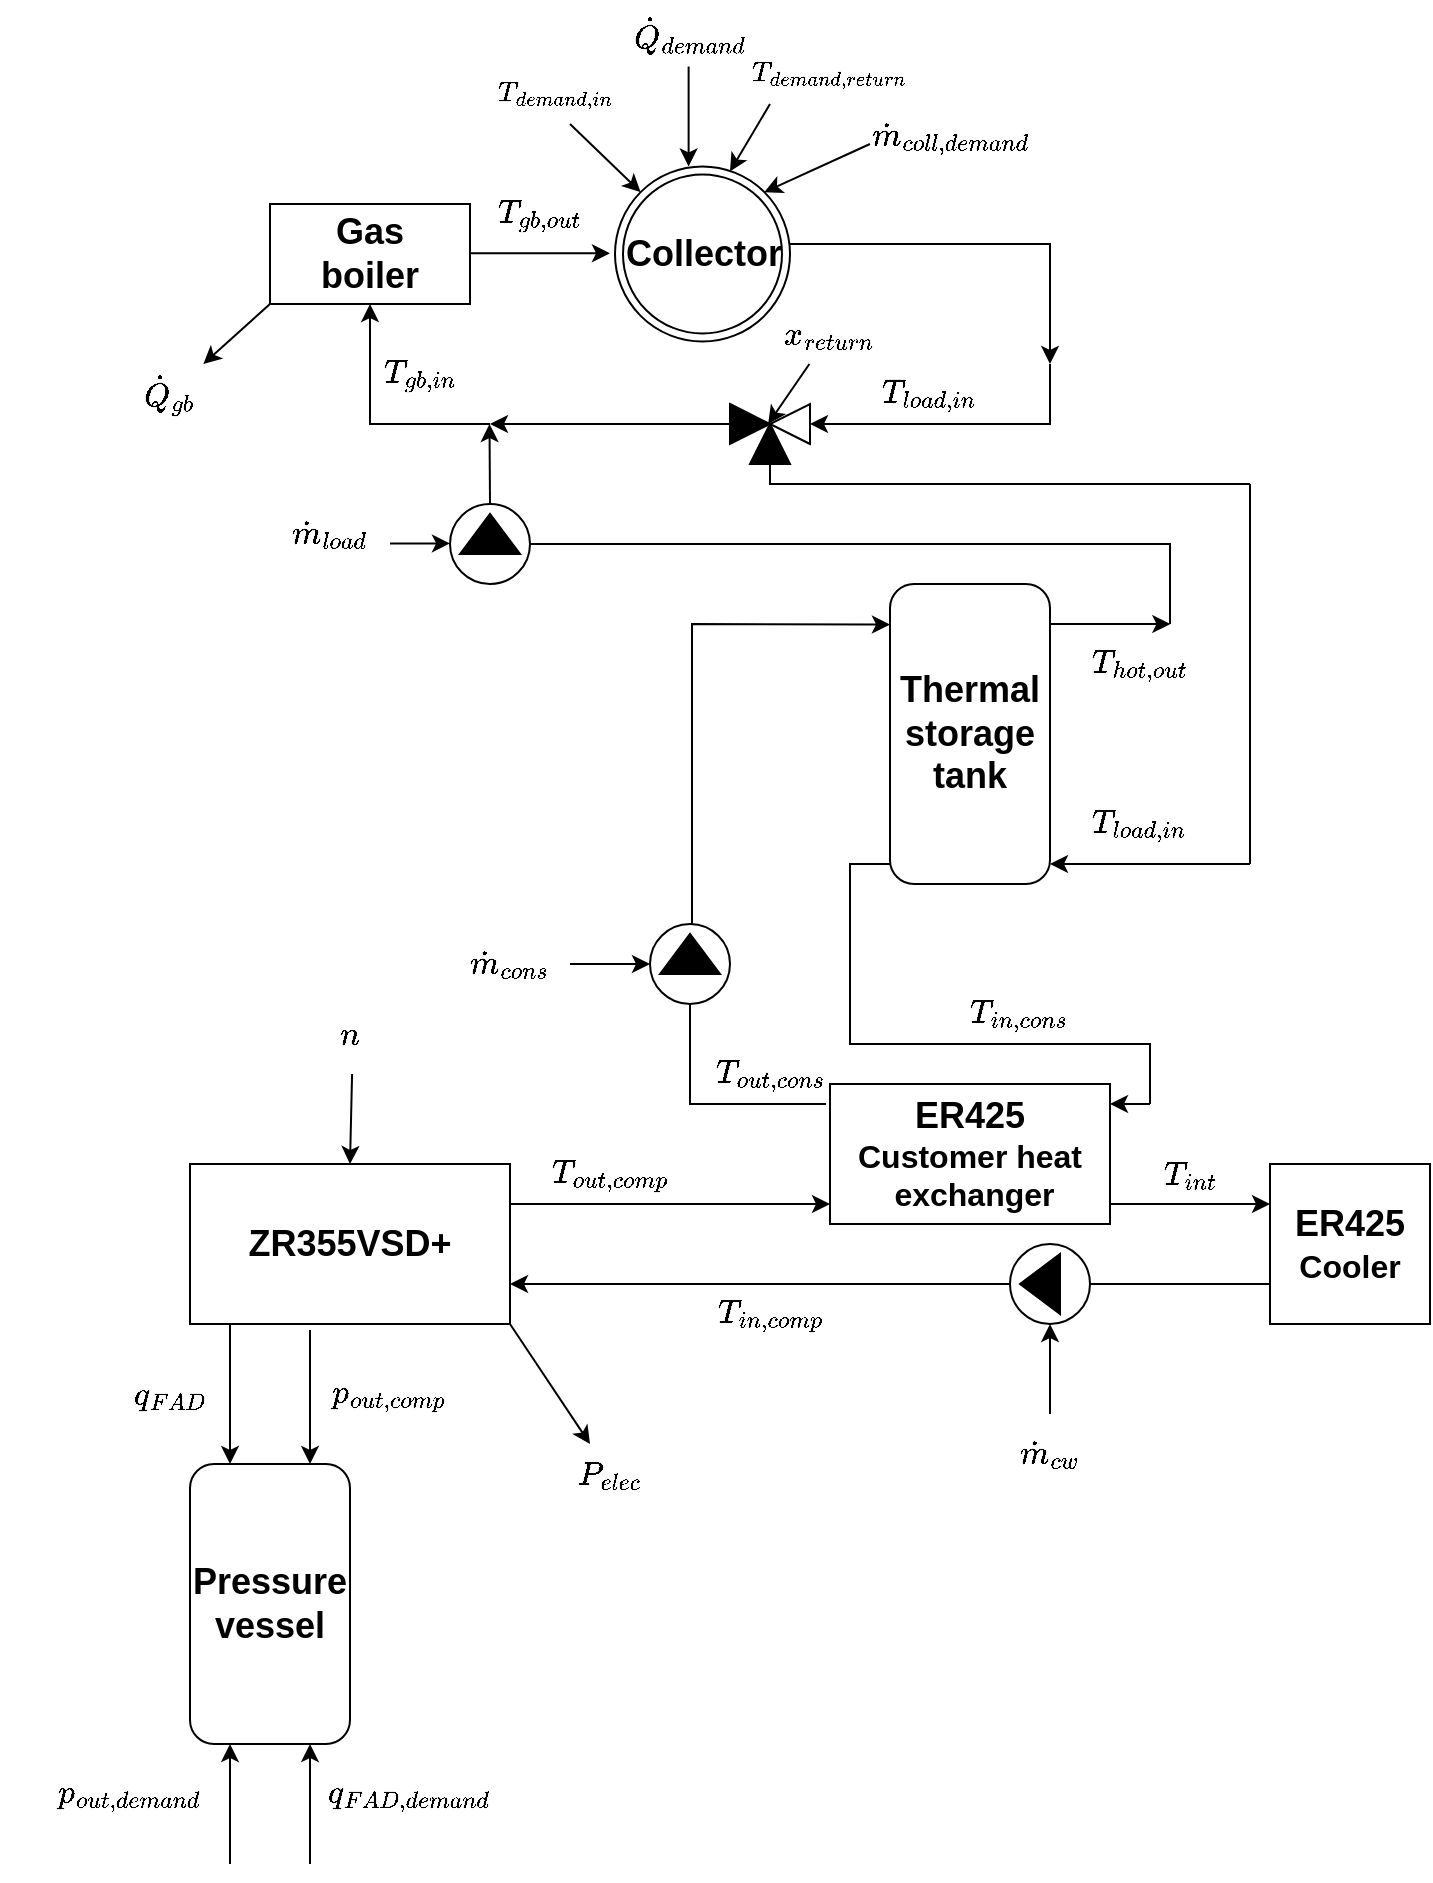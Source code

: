<mxfile version="24.4.4" type="github">
  <diagram name="Page-1" id="deQQYedTCReJela6KzWR">
    <mxGraphModel dx="2391" dy="1103" grid="1" gridSize="10" guides="1" tooltips="1" connect="1" arrows="1" fold="1" page="1" pageScale="1" pageWidth="850" pageHeight="1100" math="1" shadow="0">
      <root>
        <mxCell id="0" />
        <mxCell id="1" parent="0" />
        <mxCell id="N0OhpoiLMUUkGTIo0rU5-2" value="&lt;font style=&quot;font-size: 18px;&quot;&gt;&lt;b&gt;ZR355VSD+&lt;/b&gt;&lt;/font&gt;" style="rounded=0;whiteSpace=wrap;html=1;" parent="1" vertex="1">
          <mxGeometry x="130" y="610" width="160" height="80" as="geometry" />
        </mxCell>
        <mxCell id="N0OhpoiLMUUkGTIo0rU5-5" value="" style="endArrow=classic;html=1;rounded=0;entryX=0.056;entryY=-0.062;entryDx=0;entryDy=0;entryPerimeter=0;" parent="1" edge="1">
          <mxGeometry width="50" height="50" relative="1" as="geometry">
            <mxPoint x="211.04" y="564.96" as="sourcePoint" />
            <mxPoint x="210.0" y="610" as="targetPoint" />
          </mxGeometry>
        </mxCell>
        <mxCell id="N0OhpoiLMUUkGTIo0rU5-7" value="&lt;font style=&quot;font-size: 14px;&quot;&gt;$$n$$&lt;/font&gt;" style="text;html=1;align=center;verticalAlign=middle;whiteSpace=wrap;rounded=0;" parent="1" vertex="1">
          <mxGeometry x="180" y="530" width="60" height="30" as="geometry" />
        </mxCell>
        <mxCell id="N0OhpoiLMUUkGTIo0rU5-9" value="" style="endArrow=classic;html=1;rounded=0;" parent="1" edge="1">
          <mxGeometry width="50" height="50" relative="1" as="geometry">
            <mxPoint x="150" y="690" as="sourcePoint" />
            <mxPoint x="150" y="760" as="targetPoint" />
          </mxGeometry>
        </mxCell>
        <mxCell id="N0OhpoiLMUUkGTIo0rU5-10" value="&lt;font style=&quot;font-size: 14px;&quot;&gt;$$q_{FAD}$$&lt;/font&gt;" style="text;html=1;align=center;verticalAlign=middle;whiteSpace=wrap;rounded=0;" parent="1" vertex="1">
          <mxGeometry x="90" y="710" width="60" height="30" as="geometry" />
        </mxCell>
        <mxCell id="N0OhpoiLMUUkGTIo0rU5-11" value="&lt;font style=&quot;font-size: 18px;&quot;&gt;&lt;b&gt;Pressure vessel&lt;/b&gt;&lt;/font&gt;" style="rounded=1;whiteSpace=wrap;html=1;rotation=0;" parent="1" vertex="1">
          <mxGeometry x="130" y="760" width="80" height="140" as="geometry" />
        </mxCell>
        <mxCell id="N0OhpoiLMUUkGTIo0rU5-12" value="" style="endArrow=classic;html=1;rounded=0;" parent="1" edge="1">
          <mxGeometry width="50" height="50" relative="1" as="geometry">
            <mxPoint x="190" y="960" as="sourcePoint" />
            <mxPoint x="190" y="900" as="targetPoint" />
          </mxGeometry>
        </mxCell>
        <mxCell id="N0OhpoiLMUUkGTIo0rU5-13" value="&lt;font style=&quot;font-size: 14px;&quot;&gt;$$q_{FAD,demand}$$&lt;/font&gt;" style="text;html=1;align=center;verticalAlign=middle;whiteSpace=wrap;rounded=0;" parent="1" vertex="1">
          <mxGeometry x="210" y="910" width="60" height="30" as="geometry" />
        </mxCell>
        <mxCell id="N0OhpoiLMUUkGTIo0rU5-15" value="" style="endArrow=classic;html=1;rounded=0;" parent="1" edge="1">
          <mxGeometry width="50" height="50" relative="1" as="geometry">
            <mxPoint x="150" y="960" as="sourcePoint" />
            <mxPoint x="150" y="900" as="targetPoint" />
          </mxGeometry>
        </mxCell>
        <mxCell id="N0OhpoiLMUUkGTIo0rU5-16" value="&lt;font style=&quot;font-size: 14px;&quot;&gt;$$p_{out,demand}$$&lt;/font&gt;" style="text;html=1;align=center;verticalAlign=middle;whiteSpace=wrap;rounded=0;" parent="1" vertex="1">
          <mxGeometry x="70" y="910" width="60" height="30" as="geometry" />
        </mxCell>
        <mxCell id="N0OhpoiLMUUkGTIo0rU5-17" value="" style="endArrow=classic;html=1;rounded=0;entryX=0.875;entryY=-0.021;entryDx=0;entryDy=0;entryPerimeter=0;" parent="1" edge="1">
          <mxGeometry width="50" height="50" relative="1" as="geometry">
            <mxPoint x="190" y="692.94" as="sourcePoint" />
            <mxPoint x="190" y="760" as="targetPoint" />
          </mxGeometry>
        </mxCell>
        <mxCell id="N0OhpoiLMUUkGTIo0rU5-18" value="&lt;font style=&quot;font-size: 14px;&quot;&gt;$$p_{out,comp}$$&lt;/font&gt;" style="text;html=1;align=center;verticalAlign=middle;whiteSpace=wrap;rounded=0;" parent="1" vertex="1">
          <mxGeometry x="200" y="710" width="60" height="30" as="geometry" />
        </mxCell>
        <mxCell id="N0OhpoiLMUUkGTIo0rU5-19" value="" style="endArrow=classic;html=1;rounded=0;" parent="1" edge="1">
          <mxGeometry width="50" height="50" relative="1" as="geometry">
            <mxPoint x="290" y="690" as="sourcePoint" />
            <mxPoint x="330" y="750" as="targetPoint" />
          </mxGeometry>
        </mxCell>
        <mxCell id="N0OhpoiLMUUkGTIo0rU5-21" value="&lt;font style=&quot;font-size: 14px;&quot;&gt;$$P_{elec}$$&lt;/font&gt;" style="text;html=1;align=center;verticalAlign=middle;whiteSpace=wrap;rounded=0;" parent="1" vertex="1">
          <mxGeometry x="310" y="750" width="60" height="30" as="geometry" />
        </mxCell>
        <mxCell id="N0OhpoiLMUUkGTIo0rU5-22" value="" style="endArrow=classic;html=1;rounded=0;" parent="1" edge="1">
          <mxGeometry width="50" height="50" relative="1" as="geometry">
            <mxPoint x="290" y="630" as="sourcePoint" />
            <mxPoint x="450" y="630" as="targetPoint" />
          </mxGeometry>
        </mxCell>
        <mxCell id="N0OhpoiLMUUkGTIo0rU5-23" value="" style="endArrow=classic;html=1;rounded=0;exitX=0;exitY=0.5;exitDx=0;exitDy=0;" parent="1" edge="1" source="Z3olmiGeNAx4WpM3OklM-17">
          <mxGeometry width="50" height="50" relative="1" as="geometry">
            <mxPoint x="540" y="669" as="sourcePoint" />
            <mxPoint x="290" y="670" as="targetPoint" />
          </mxGeometry>
        </mxCell>
        <mxCell id="N0OhpoiLMUUkGTIo0rU5-24" value="&lt;font style=&quot;font-size: 14px;&quot;&gt;$$T_{in,comp}$$&lt;/font&gt;" style="text;html=1;align=center;verticalAlign=middle;whiteSpace=wrap;rounded=0;" parent="1" vertex="1">
          <mxGeometry x="390" y="670" width="60" height="30" as="geometry" />
        </mxCell>
        <mxCell id="N0OhpoiLMUUkGTIo0rU5-26" value="&lt;font style=&quot;font-size: 14px;&quot;&gt;$$T_{out,comp}$$&lt;/font&gt;" style="text;html=1;align=center;verticalAlign=middle;whiteSpace=wrap;rounded=0;" parent="1" vertex="1">
          <mxGeometry x="310" y="600" width="60" height="30" as="geometry" />
        </mxCell>
        <mxCell id="N0OhpoiLMUUkGTIo0rU5-29" value="" style="endArrow=none;html=1;rounded=0;" parent="1" edge="1">
          <mxGeometry width="50" height="50" relative="1" as="geometry">
            <mxPoint x="450" y="630" as="sourcePoint" />
            <mxPoint x="450" y="630" as="targetPoint" />
          </mxGeometry>
        </mxCell>
        <mxCell id="N0OhpoiLMUUkGTIo0rU5-34" value="&lt;font style=&quot;font-size: 18px;&quot;&gt;&lt;b&gt;ER425&lt;/b&gt;&lt;/font&gt;&lt;div&gt;&lt;font size=&quot;3&quot;&gt;&lt;b&gt;Customer heat&lt;/b&gt;&lt;/font&gt;&lt;/div&gt;&lt;div&gt;&lt;font size=&quot;3&quot;&gt;&lt;b&gt;&amp;nbsp;exchanger&lt;/b&gt;&lt;/font&gt;&lt;/div&gt;" style="rounded=0;whiteSpace=wrap;html=1;" parent="1" vertex="1">
          <mxGeometry x="450" y="570" width="140" height="70" as="geometry" />
        </mxCell>
        <mxCell id="N0OhpoiLMUUkGTIo0rU5-36" value="" style="endArrow=classic;html=1;rounded=0;" parent="1" edge="1">
          <mxGeometry width="50" height="50" relative="1" as="geometry">
            <mxPoint x="590" y="630" as="sourcePoint" />
            <mxPoint x="670" y="630" as="targetPoint" />
          </mxGeometry>
        </mxCell>
        <mxCell id="N0OhpoiLMUUkGTIo0rU5-37" value="&lt;font style=&quot;font-size: 14px;&quot;&gt;$$T_{int}$$&lt;/font&gt;" style="text;html=1;align=center;verticalAlign=middle;whiteSpace=wrap;rounded=0;" parent="1" vertex="1">
          <mxGeometry x="600" y="600" width="60" height="30" as="geometry" />
        </mxCell>
        <mxCell id="N0OhpoiLMUUkGTIo0rU5-40" value="&lt;font style=&quot;font-size: 18px;&quot;&gt;&lt;b&gt;ER425&lt;/b&gt;&lt;/font&gt;&lt;div&gt;&lt;font size=&quot;3&quot;&gt;&lt;b&gt;Cooler&lt;/b&gt;&lt;/font&gt;&lt;/div&gt;" style="whiteSpace=wrap;html=1;aspect=fixed;" parent="1" vertex="1">
          <mxGeometry x="670" y="610" width="80" height="80" as="geometry" />
        </mxCell>
        <mxCell id="N0OhpoiLMUUkGTIo0rU5-41" value="" style="endArrow=classic;html=1;rounded=0;" parent="1" edge="1">
          <mxGeometry width="50" height="50" relative="1" as="geometry">
            <mxPoint x="610" y="580" as="sourcePoint" />
            <mxPoint x="590" y="580" as="targetPoint" />
          </mxGeometry>
        </mxCell>
        <mxCell id="N0OhpoiLMUUkGTIo0rU5-47" value="" style="endArrow=none;html=1;rounded=0;entryX=0;entryY=0.75;entryDx=0;entryDy=0;" parent="1" target="N0OhpoiLMUUkGTIo0rU5-40" edge="1">
          <mxGeometry width="50" height="50" relative="1" as="geometry">
            <mxPoint x="580" y="670" as="sourcePoint" />
            <mxPoint x="630" y="620" as="targetPoint" />
          </mxGeometry>
        </mxCell>
        <mxCell id="N0OhpoiLMUUkGTIo0rU5-49" value="" style="endArrow=none;html=1;rounded=0;exitX=-0.014;exitY=0.143;exitDx=0;exitDy=0;exitPerimeter=0;" parent="1" source="N0OhpoiLMUUkGTIo0rU5-34" edge="1">
          <mxGeometry width="50" height="50" relative="1" as="geometry">
            <mxPoint x="430" y="580.01" as="sourcePoint" />
            <mxPoint x="380" y="530" as="targetPoint" />
            <Array as="points">
              <mxPoint x="380" y="580" />
            </Array>
          </mxGeometry>
        </mxCell>
        <mxCell id="N0OhpoiLMUUkGTIo0rU5-50" value="" style="ellipse;whiteSpace=wrap;html=1;aspect=fixed;" parent="1" vertex="1">
          <mxGeometry x="360" y="490" width="40" height="40" as="geometry" />
        </mxCell>
        <mxCell id="N0OhpoiLMUUkGTIo0rU5-51" value="" style="triangle;whiteSpace=wrap;html=1;rotation=-90;fillColor=#000000;" parent="1" vertex="1">
          <mxGeometry x="370" y="490" width="20" height="30" as="geometry" />
        </mxCell>
        <mxCell id="N0OhpoiLMUUkGTIo0rU5-52" value="" style="endArrow=classic;html=1;rounded=0;entryX=-0.011;entryY=0.135;entryDx=0;entryDy=0;entryPerimeter=0;" parent="1" edge="1">
          <mxGeometry width="50" height="50" relative="1" as="geometry">
            <mxPoint x="381" y="490" as="sourcePoint" />
            <mxPoint x="480.0" y="340.25" as="targetPoint" />
            <Array as="points">
              <mxPoint x="381" y="432" />
              <mxPoint x="381" y="340" />
            </Array>
          </mxGeometry>
        </mxCell>
        <mxCell id="N0OhpoiLMUUkGTIo0rU5-53" value="&lt;b&gt;&lt;font style=&quot;font-size: 18px;&quot;&gt;Thermal storage tank&lt;/font&gt;&lt;/b&gt;" style="rounded=1;whiteSpace=wrap;html=1;rotation=0;" parent="1" vertex="1">
          <mxGeometry x="480" y="320" width="80" height="150" as="geometry" />
        </mxCell>
        <mxCell id="N0OhpoiLMUUkGTIo0rU5-55" value="" style="endArrow=none;html=1;rounded=0;" parent="1" edge="1">
          <mxGeometry width="50" height="50" relative="1" as="geometry">
            <mxPoint x="480" y="460" as="sourcePoint" />
            <mxPoint x="610" y="580" as="targetPoint" />
            <Array as="points">
              <mxPoint x="460" y="460" />
              <mxPoint x="460" y="480" />
              <mxPoint x="460" y="550" />
              <mxPoint x="610" y="550" />
            </Array>
          </mxGeometry>
        </mxCell>
        <mxCell id="N0OhpoiLMUUkGTIo0rU5-56" value="" style="endArrow=classic;html=1;rounded=0;entryX=0.056;entryY=-0.062;entryDx=0;entryDy=0;entryPerimeter=0;" parent="1" edge="1">
          <mxGeometry width="50" height="50" relative="1" as="geometry">
            <mxPoint x="560" y="734.96" as="sourcePoint" />
            <mxPoint x="560" y="690" as="targetPoint" />
          </mxGeometry>
        </mxCell>
        <mxCell id="N0OhpoiLMUUkGTIo0rU5-57" value="&lt;font style=&quot;font-size: 14px;&quot;&gt;$$\dot m_{cw}$$&lt;/font&gt;" style="text;html=1;align=center;verticalAlign=middle;whiteSpace=wrap;rounded=0;" parent="1" vertex="1">
          <mxGeometry x="530" y="740" width="60" height="30" as="geometry" />
        </mxCell>
        <mxCell id="N0OhpoiLMUUkGTIo0rU5-58" value="" style="endArrow=classic;html=1;rounded=0;" parent="1" edge="1">
          <mxGeometry width="50" height="50" relative="1" as="geometry">
            <mxPoint x="320" y="510" as="sourcePoint" />
            <mxPoint x="360" y="510" as="targetPoint" />
          </mxGeometry>
        </mxCell>
        <mxCell id="N0OhpoiLMUUkGTIo0rU5-59" value="&lt;font style=&quot;font-size: 14px;&quot;&gt;$$\dot m_{cons}$$&lt;/font&gt;" style="text;html=1;align=center;verticalAlign=middle;whiteSpace=wrap;rounded=0;" parent="1" vertex="1">
          <mxGeometry x="260" y="495" width="60" height="30" as="geometry" />
        </mxCell>
        <mxCell id="N0OhpoiLMUUkGTIo0rU5-60" value="&lt;font style=&quot;font-size: 14px;&quot;&gt;$$T_{out,cons}$$&lt;/font&gt;" style="text;html=1;align=center;verticalAlign=middle;whiteSpace=wrap;rounded=0;" parent="1" vertex="1">
          <mxGeometry x="390" y="550" width="60" height="30" as="geometry" />
        </mxCell>
        <mxCell id="N0OhpoiLMUUkGTIo0rU5-63" value="&lt;font style=&quot;font-size: 14px;&quot;&gt;$$T_{in,cons}$$&lt;/font&gt;" style="text;html=1;align=center;verticalAlign=middle;whiteSpace=wrap;rounded=0;" parent="1" vertex="1">
          <mxGeometry x="515" y="520" width="60" height="30" as="geometry" />
        </mxCell>
        <mxCell id="N0OhpoiLMUUkGTIo0rU5-139" value="" style="endArrow=classic;html=1;rounded=0;" parent="1" edge="1">
          <mxGeometry width="50" height="50" relative="1" as="geometry">
            <mxPoint x="660" y="460" as="sourcePoint" />
            <mxPoint x="560" y="460" as="targetPoint" />
          </mxGeometry>
        </mxCell>
        <mxCell id="N0OhpoiLMUUkGTIo0rU5-141" value="" style="endArrow=none;html=1;rounded=0;" parent="1" edge="1">
          <mxGeometry width="50" height="50" relative="1" as="geometry">
            <mxPoint x="660" y="460" as="sourcePoint" />
            <mxPoint x="660" y="270" as="targetPoint" />
          </mxGeometry>
        </mxCell>
        <mxCell id="N0OhpoiLMUUkGTIo0rU5-144" value="" style="triangle;whiteSpace=wrap;html=1;rotation=-90;fillColor=#000000;" parent="1" vertex="1">
          <mxGeometry x="410" y="240" width="20" height="20" as="geometry" />
        </mxCell>
        <mxCell id="N0OhpoiLMUUkGTIo0rU5-145" value="" style="triangle;whiteSpace=wrap;html=1;rotation=-180;" parent="1" vertex="1">
          <mxGeometry x="420" y="230" width="20" height="20" as="geometry" />
        </mxCell>
        <mxCell id="N0OhpoiLMUUkGTIo0rU5-146" value="" style="triangle;whiteSpace=wrap;html=1;rotation=0;fillColor=#000000;" parent="1" vertex="1">
          <mxGeometry x="400" y="230" width="20" height="20" as="geometry" />
        </mxCell>
        <mxCell id="N0OhpoiLMUUkGTIo0rU5-148" value="" style="endArrow=classic;html=1;rounded=0;" parent="1" edge="1">
          <mxGeometry width="50" height="50" relative="1" as="geometry">
            <mxPoint x="260" y="240" as="sourcePoint" />
            <mxPoint x="220" y="180" as="targetPoint" />
            <Array as="points">
              <mxPoint x="220" y="240" />
            </Array>
          </mxGeometry>
        </mxCell>
        <mxCell id="N0OhpoiLMUUkGTIo0rU5-149" value="" style="rounded=0;whiteSpace=wrap;html=1;" parent="1" vertex="1">
          <mxGeometry x="170" y="130" width="100" height="50" as="geometry" />
        </mxCell>
        <mxCell id="N0OhpoiLMUUkGTIo0rU5-150" value="&lt;font style=&quot;font-size: 18px;&quot;&gt;&lt;b&gt;Gas boiler&lt;/b&gt;&lt;/font&gt;" style="text;html=1;align=center;verticalAlign=middle;whiteSpace=wrap;rounded=0;" parent="1" vertex="1">
          <mxGeometry x="190" y="140" width="60" height="30" as="geometry" />
        </mxCell>
        <mxCell id="N0OhpoiLMUUkGTIo0rU5-151" value="" style="endArrow=classic;html=1;rounded=0;" parent="1" edge="1">
          <mxGeometry width="50" height="50" relative="1" as="geometry">
            <mxPoint x="270" y="154.66" as="sourcePoint" />
            <mxPoint x="340" y="154.66" as="targetPoint" />
          </mxGeometry>
        </mxCell>
        <mxCell id="N0OhpoiLMUUkGTIo0rU5-152" value="&lt;font style=&quot;font-size: 18px;&quot;&gt;&lt;b&gt;Collector&lt;/b&gt;&lt;/font&gt;" style="ellipse;shape=doubleEllipse;whiteSpace=wrap;html=1;aspect=fixed;" parent="1" vertex="1">
          <mxGeometry x="342.5" y="111.25" width="87.5" height="87.5" as="geometry" />
        </mxCell>
        <mxCell id="N0OhpoiLMUUkGTIo0rU5-153" value="" style="endArrow=classic;html=1;rounded=0;" parent="1" source="N0OhpoiLMUUkGTIo0rU5-155" edge="1">
          <mxGeometry width="50" height="50" relative="1" as="geometry">
            <mxPoint x="170" y="180" as="sourcePoint" />
            <mxPoint x="130" y="210" as="targetPoint" />
          </mxGeometry>
        </mxCell>
        <mxCell id="N0OhpoiLMUUkGTIo0rU5-154" value="" style="endArrow=classic;html=1;rounded=0;" parent="1" target="N0OhpoiLMUUkGTIo0rU5-155" edge="1">
          <mxGeometry width="50" height="50" relative="1" as="geometry">
            <mxPoint x="170" y="180" as="sourcePoint" />
            <mxPoint x="130" y="210" as="targetPoint" />
          </mxGeometry>
        </mxCell>
        <mxCell id="N0OhpoiLMUUkGTIo0rU5-155" value="&lt;font style=&quot;font-size: 14px;&quot;&gt;&lt;b style=&quot;&quot;&gt;$$\dot Q_{gb}$$&lt;/b&gt;&lt;/font&gt;" style="text;html=1;align=center;verticalAlign=middle;whiteSpace=wrap;rounded=0;" parent="1" vertex="1">
          <mxGeometry x="90" y="210" width="60" height="30" as="geometry" />
        </mxCell>
        <mxCell id="N0OhpoiLMUUkGTIo0rU5-157" value="" style="endArrow=classic;html=1;rounded=0;" parent="1" edge="1">
          <mxGeometry width="50" height="50" relative="1" as="geometry">
            <mxPoint x="430" y="150" as="sourcePoint" />
            <mxPoint x="560" y="210" as="targetPoint" />
            <Array as="points">
              <mxPoint x="560" y="150" />
            </Array>
          </mxGeometry>
        </mxCell>
        <mxCell id="N0OhpoiLMUUkGTIo0rU5-158" value="" style="endArrow=classic;html=1;rounded=0;entryX=0;entryY=0.5;entryDx=0;entryDy=0;exitX=0.5;exitY=1;exitDx=0;exitDy=0;" parent="1" target="N0OhpoiLMUUkGTIo0rU5-145" edge="1">
          <mxGeometry width="50" height="50" relative="1" as="geometry">
            <mxPoint x="560" y="210" as="sourcePoint" />
            <mxPoint x="630" y="160" as="targetPoint" />
            <Array as="points">
              <mxPoint x="560" y="230" />
              <mxPoint x="560" y="240" />
            </Array>
          </mxGeometry>
        </mxCell>
        <mxCell id="N0OhpoiLMUUkGTIo0rU5-159" value="" style="endArrow=classic;html=1;rounded=0;" parent="1" edge="1">
          <mxGeometry width="50" height="50" relative="1" as="geometry">
            <mxPoint x="379.31" y="61.25" as="sourcePoint" />
            <mxPoint x="379.31" y="111.25" as="targetPoint" />
          </mxGeometry>
        </mxCell>
        <mxCell id="N0OhpoiLMUUkGTIo0rU5-160" value="&lt;font style=&quot;font-size: 14px;&quot;&gt;&lt;b style=&quot;&quot;&gt;$$\dot Q_{demand}$$&lt;/b&gt;&lt;/font&gt;" style="text;html=1;align=center;verticalAlign=middle;whiteSpace=wrap;rounded=0;" parent="1" vertex="1">
          <mxGeometry x="350" y="30" width="60" height="30" as="geometry" />
        </mxCell>
        <mxCell id="N0OhpoiLMUUkGTIo0rU5-163" value="" style="endArrow=classic;html=1;rounded=0;" parent="1" source="N0OhpoiLMUUkGTIo0rU5-164" edge="1">
          <mxGeometry width="50" height="50" relative="1" as="geometry">
            <mxPoint x="440" y="200" as="sourcePoint" />
            <mxPoint x="419.06" y="240" as="targetPoint" />
          </mxGeometry>
        </mxCell>
        <mxCell id="N0OhpoiLMUUkGTIo0rU5-164" value="&lt;font style=&quot;font-size: 14px;&quot;&gt;$$x_{return}$$&lt;/font&gt;" style="text;html=1;align=center;verticalAlign=middle;whiteSpace=wrap;rounded=0;" parent="1" vertex="1">
          <mxGeometry x="420" y="180" width="60" height="30" as="geometry" />
        </mxCell>
        <mxCell id="N0OhpoiLMUUkGTIo0rU5-165" value="&lt;font style=&quot;font-size: 14px;&quot;&gt;$$T_{load,in}$$&lt;/font&gt;" style="text;html=1;align=center;verticalAlign=middle;whiteSpace=wrap;rounded=0;" parent="1" vertex="1">
          <mxGeometry x="470" y="210" width="60" height="30" as="geometry" />
        </mxCell>
        <mxCell id="N0OhpoiLMUUkGTIo0rU5-166" value="&lt;font style=&quot;font-size: 14px;&quot;&gt;$$T_{gb,in}$$&lt;/font&gt;" style="text;html=1;align=center;verticalAlign=middle;whiteSpace=wrap;rounded=0;" parent="1" vertex="1">
          <mxGeometry x="215" y="200" width="60" height="30" as="geometry" />
        </mxCell>
        <mxCell id="N0OhpoiLMUUkGTIo0rU5-167" value="&lt;font style=&quot;font-size: 14px;&quot;&gt;$$T_{gb,out}$$&lt;/font&gt;" style="text;html=1;align=center;verticalAlign=middle;whiteSpace=wrap;rounded=0;" parent="1" vertex="1">
          <mxGeometry x="275" y="120" width="60" height="30" as="geometry" />
        </mxCell>
        <mxCell id="N0OhpoiLMUUkGTIo0rU5-168" value="" style="endArrow=classic;html=1;rounded=0;exitX=0;exitY=1;exitDx=0;exitDy=0;" parent="1" source="N0OhpoiLMUUkGTIo0rU5-171" edge="1">
          <mxGeometry width="50" height="50" relative="1" as="geometry">
            <mxPoint x="433.15" y="80" as="sourcePoint" />
            <mxPoint x="400.002" y="113.733" as="targetPoint" />
            <Array as="points" />
          </mxGeometry>
        </mxCell>
        <mxCell id="N0OhpoiLMUUkGTIo0rU5-169" value="" style="endArrow=classic;html=1;rounded=0;entryX=0;entryY=0;entryDx=0;entryDy=0;" parent="1" target="N0OhpoiLMUUkGTIo0rU5-152" edge="1">
          <mxGeometry width="50" height="50" relative="1" as="geometry">
            <mxPoint x="320" y="90" as="sourcePoint" />
            <mxPoint x="356.254" y="120.004" as="targetPoint" />
          </mxGeometry>
        </mxCell>
        <mxCell id="N0OhpoiLMUUkGTIo0rU5-170" value="$$T_{demand,in}$$" style="text;html=1;align=center;verticalAlign=middle;whiteSpace=wrap;rounded=0;" parent="1" vertex="1">
          <mxGeometry x="282.5" y="60" width="60" height="30" as="geometry" />
        </mxCell>
        <mxCell id="N0OhpoiLMUUkGTIo0rU5-171" value="$$T_{demand,return}$$" style="text;html=1;align=center;verticalAlign=middle;whiteSpace=wrap;rounded=0;" parent="1" vertex="1">
          <mxGeometry x="420" y="50" width="60" height="30" as="geometry" />
        </mxCell>
        <mxCell id="N0OhpoiLMUUkGTIo0rU5-172" value="" style="endArrow=classic;html=1;rounded=0;entryX=1;entryY=0;entryDx=0;entryDy=0;" parent="1" target="N0OhpoiLMUUkGTIo0rU5-152" edge="1">
          <mxGeometry width="50" height="50" relative="1" as="geometry">
            <mxPoint x="470" y="100" as="sourcePoint" />
            <mxPoint x="550" y="70" as="targetPoint" />
          </mxGeometry>
        </mxCell>
        <mxCell id="N0OhpoiLMUUkGTIo0rU5-173" value="&lt;font style=&quot;font-size: 14px;&quot;&gt;$$\dot m_{coll,demand}$$&lt;/font&gt;" style="text;html=1;align=center;verticalAlign=middle;whiteSpace=wrap;rounded=0;" parent="1" vertex="1">
          <mxGeometry x="480" y="81.25" width="60" height="30" as="geometry" />
        </mxCell>
        <mxCell id="N0OhpoiLMUUkGTIo0rU5-174" value="" style="endArrow=none;html=1;rounded=0;exitX=0;exitY=0.5;exitDx=0;exitDy=0;" parent="1" edge="1">
          <mxGeometry width="50" height="50" relative="1" as="geometry">
            <mxPoint x="420.0" y="250.0" as="sourcePoint" />
            <mxPoint x="660" y="270" as="targetPoint" />
            <Array as="points">
              <mxPoint x="420" y="270" />
              <mxPoint x="600" y="270" />
            </Array>
          </mxGeometry>
        </mxCell>
        <mxCell id="N0OhpoiLMUUkGTIo0rU5-180" value="" style="endArrow=classic;html=1;rounded=0;" parent="1" edge="1">
          <mxGeometry width="50" height="50" relative="1" as="geometry">
            <mxPoint x="400" y="240" as="sourcePoint" />
            <mxPoint x="280" y="240" as="targetPoint" />
          </mxGeometry>
        </mxCell>
        <mxCell id="N0OhpoiLMUUkGTIo0rU5-181" value="" style="endArrow=none;html=1;rounded=0;" parent="1" edge="1">
          <mxGeometry width="50" height="50" relative="1" as="geometry">
            <mxPoint x="260" y="240" as="sourcePoint" />
            <mxPoint x="280" y="240" as="targetPoint" />
          </mxGeometry>
        </mxCell>
        <mxCell id="N0OhpoiLMUUkGTIo0rU5-182" value="&lt;font style=&quot;font-size: 14px;&quot;&gt;$$T_{hot,out}$$&lt;/font&gt;" style="text;html=1;align=center;verticalAlign=middle;whiteSpace=wrap;rounded=0;" parent="1" vertex="1">
          <mxGeometry x="575" y="340" width="60" height="40" as="geometry" />
        </mxCell>
        <mxCell id="Z3olmiGeNAx4WpM3OklM-1" value="" style="endArrow=classic;html=1;rounded=0;" edge="1" parent="1">
          <mxGeometry width="50" height="50" relative="1" as="geometry">
            <mxPoint x="280" y="280" as="sourcePoint" />
            <mxPoint x="279.75" y="240" as="targetPoint" />
          </mxGeometry>
        </mxCell>
        <mxCell id="Z3olmiGeNAx4WpM3OklM-3" value="" style="ellipse;whiteSpace=wrap;html=1;aspect=fixed;" vertex="1" parent="1">
          <mxGeometry x="260" y="280" width="40" height="40" as="geometry" />
        </mxCell>
        <mxCell id="Z3olmiGeNAx4WpM3OklM-4" value="" style="triangle;whiteSpace=wrap;html=1;rotation=-90;fillColor=#000000;" vertex="1" parent="1">
          <mxGeometry x="270" y="280" width="20" height="30" as="geometry" />
        </mxCell>
        <mxCell id="Z3olmiGeNAx4WpM3OklM-6" value="&lt;font style=&quot;font-size: 14px;&quot;&gt;$$\dot m_{load}$$&lt;/font&gt;" style="text;html=1;align=center;verticalAlign=middle;whiteSpace=wrap;rounded=0;" vertex="1" parent="1">
          <mxGeometry x="170" y="280" width="60" height="30" as="geometry" />
        </mxCell>
        <mxCell id="Z3olmiGeNAx4WpM3OklM-8" value="" style="endArrow=classic;html=1;rounded=0;" edge="1" parent="1">
          <mxGeometry width="50" height="50" relative="1" as="geometry">
            <mxPoint x="230" y="299.71" as="sourcePoint" />
            <mxPoint x="260" y="299.71" as="targetPoint" />
          </mxGeometry>
        </mxCell>
        <mxCell id="Z3olmiGeNAx4WpM3OklM-9" value="" style="endArrow=classic;html=1;rounded=0;" edge="1" parent="1">
          <mxGeometry width="50" height="50" relative="1" as="geometry">
            <mxPoint x="560" y="340" as="sourcePoint" />
            <mxPoint x="620.192" y="340" as="targetPoint" />
          </mxGeometry>
        </mxCell>
        <mxCell id="Z3olmiGeNAx4WpM3OklM-10" value="" style="endArrow=none;html=1;rounded=0;exitX=1;exitY=0.5;exitDx=0;exitDy=0;" edge="1" parent="1" source="Z3olmiGeNAx4WpM3OklM-3">
          <mxGeometry width="50" height="50" relative="1" as="geometry">
            <mxPoint x="320" y="320" as="sourcePoint" />
            <mxPoint x="620" y="340" as="targetPoint" />
            <Array as="points">
              <mxPoint x="320" y="300" />
              <mxPoint x="620" y="300" />
            </Array>
          </mxGeometry>
        </mxCell>
        <mxCell id="Z3olmiGeNAx4WpM3OklM-16" value="&lt;font style=&quot;font-size: 14px;&quot;&gt;$$T_{load,in}$$&lt;/font&gt;" style="text;html=1;align=center;verticalAlign=middle;whiteSpace=wrap;rounded=0;" vertex="1" parent="1">
          <mxGeometry x="575" y="420" width="60" height="40" as="geometry" />
        </mxCell>
        <mxCell id="Z3olmiGeNAx4WpM3OklM-17" value="" style="ellipse;whiteSpace=wrap;html=1;aspect=fixed;" vertex="1" parent="1">
          <mxGeometry x="540" y="650" width="40" height="40" as="geometry" />
        </mxCell>
        <mxCell id="Z3olmiGeNAx4WpM3OklM-18" value="" style="triangle;whiteSpace=wrap;html=1;rotation=-180;fillColor=#000000;" vertex="1" parent="1">
          <mxGeometry x="545" y="655" width="20" height="30" as="geometry" />
        </mxCell>
      </root>
    </mxGraphModel>
  </diagram>
</mxfile>
